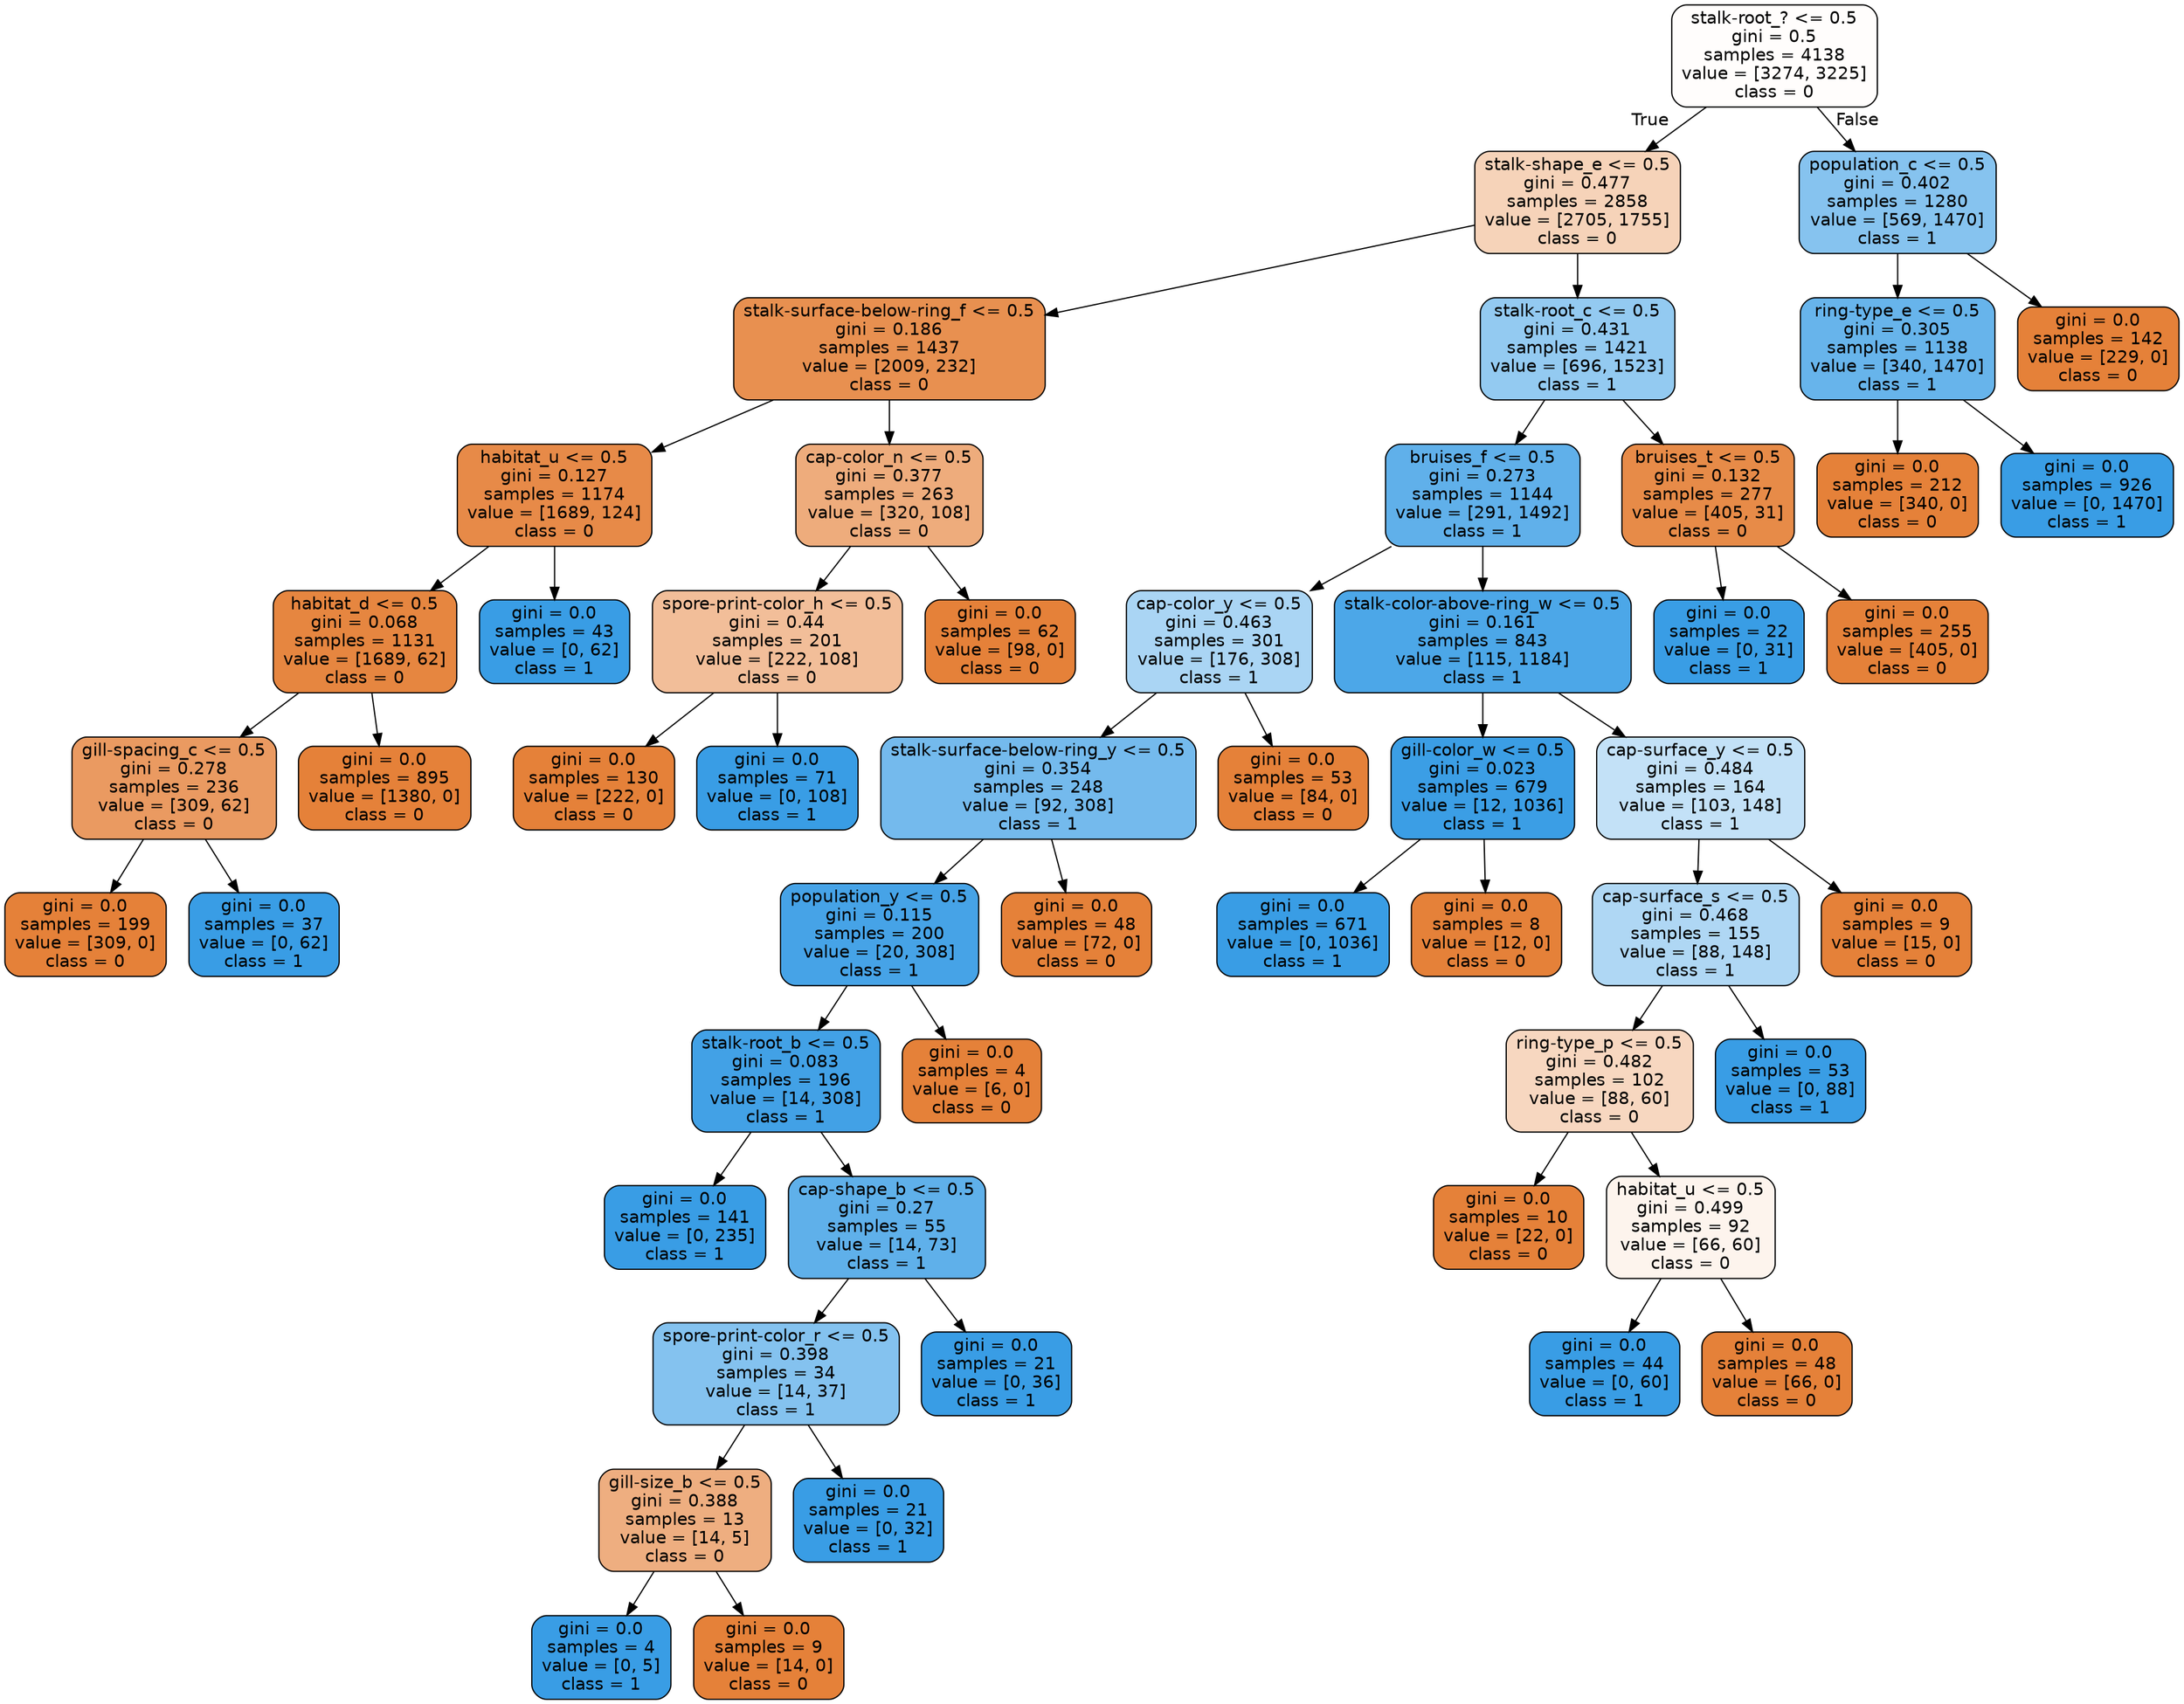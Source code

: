 digraph Tree {
node [shape=box, style="filled, rounded", color="black", fontname="helvetica"] ;
edge [fontname="helvetica"] ;
0 [label="stalk-root_? <= 0.5\ngini = 0.5\nsamples = 4138\nvalue = [3274, 3225]\nclass = 0", fillcolor="#fffdfc"] ;
1 [label="stalk-shape_e <= 0.5\ngini = 0.477\nsamples = 2858\nvalue = [2705, 1755]\nclass = 0", fillcolor="#f6d3b9"] ;
0 -> 1 [labeldistance=2.5, labelangle=45, headlabel="True"] ;
2 [label="stalk-surface-below-ring_f <= 0.5\ngini = 0.186\nsamples = 1437\nvalue = [2009, 232]\nclass = 0", fillcolor="#e89050"] ;
1 -> 2 ;
3 [label="habitat_u <= 0.5\ngini = 0.127\nsamples = 1174\nvalue = [1689, 124]\nclass = 0", fillcolor="#e78a48"] ;
2 -> 3 ;
4 [label="habitat_d <= 0.5\ngini = 0.068\nsamples = 1131\nvalue = [1689, 62]\nclass = 0", fillcolor="#e68640"] ;
3 -> 4 ;
5 [label="gill-spacing_c <= 0.5\ngini = 0.278\nsamples = 236\nvalue = [309, 62]\nclass = 0", fillcolor="#ea9a61"] ;
4 -> 5 ;
6 [label="gini = 0.0\nsamples = 199\nvalue = [309, 0]\nclass = 0", fillcolor="#e58139"] ;
5 -> 6 ;
7 [label="gini = 0.0\nsamples = 37\nvalue = [0, 62]\nclass = 1", fillcolor="#399de5"] ;
5 -> 7 ;
8 [label="gini = 0.0\nsamples = 895\nvalue = [1380, 0]\nclass = 0", fillcolor="#e58139"] ;
4 -> 8 ;
9 [label="gini = 0.0\nsamples = 43\nvalue = [0, 62]\nclass = 1", fillcolor="#399de5"] ;
3 -> 9 ;
10 [label="cap-color_n <= 0.5\ngini = 0.377\nsamples = 263\nvalue = [320, 108]\nclass = 0", fillcolor="#eeac7c"] ;
2 -> 10 ;
11 [label="spore-print-color_h <= 0.5\ngini = 0.44\nsamples = 201\nvalue = [222, 108]\nclass = 0", fillcolor="#f2be99"] ;
10 -> 11 ;
12 [label="gini = 0.0\nsamples = 130\nvalue = [222, 0]\nclass = 0", fillcolor="#e58139"] ;
11 -> 12 ;
13 [label="gini = 0.0\nsamples = 71\nvalue = [0, 108]\nclass = 1", fillcolor="#399de5"] ;
11 -> 13 ;
14 [label="gini = 0.0\nsamples = 62\nvalue = [98, 0]\nclass = 0", fillcolor="#e58139"] ;
10 -> 14 ;
15 [label="stalk-root_c <= 0.5\ngini = 0.431\nsamples = 1421\nvalue = [696, 1523]\nclass = 1", fillcolor="#93caf1"] ;
1 -> 15 ;
16 [label="bruises_f <= 0.5\ngini = 0.273\nsamples = 1144\nvalue = [291, 1492]\nclass = 1", fillcolor="#60b0ea"] ;
15 -> 16 ;
17 [label="cap-color_y <= 0.5\ngini = 0.463\nsamples = 301\nvalue = [176, 308]\nclass = 1", fillcolor="#aad5f4"] ;
16 -> 17 ;
18 [label="stalk-surface-below-ring_y <= 0.5\ngini = 0.354\nsamples = 248\nvalue = [92, 308]\nclass = 1", fillcolor="#74baed"] ;
17 -> 18 ;
19 [label="population_y <= 0.5\ngini = 0.115\nsamples = 200\nvalue = [20, 308]\nclass = 1", fillcolor="#46a3e7"] ;
18 -> 19 ;
20 [label="stalk-root_b <= 0.5\ngini = 0.083\nsamples = 196\nvalue = [14, 308]\nclass = 1", fillcolor="#42a1e6"] ;
19 -> 20 ;
21 [label="gini = 0.0\nsamples = 141\nvalue = [0, 235]\nclass = 1", fillcolor="#399de5"] ;
20 -> 21 ;
22 [label="cap-shape_b <= 0.5\ngini = 0.27\nsamples = 55\nvalue = [14, 73]\nclass = 1", fillcolor="#5fb0ea"] ;
20 -> 22 ;
23 [label="spore-print-color_r <= 0.5\ngini = 0.398\nsamples = 34\nvalue = [14, 37]\nclass = 1", fillcolor="#84c2ef"] ;
22 -> 23 ;
24 [label="gill-size_b <= 0.5\ngini = 0.388\nsamples = 13\nvalue = [14, 5]\nclass = 0", fillcolor="#eeae80"] ;
23 -> 24 ;
25 [label="gini = 0.0\nsamples = 4\nvalue = [0, 5]\nclass = 1", fillcolor="#399de5"] ;
24 -> 25 ;
26 [label="gini = 0.0\nsamples = 9\nvalue = [14, 0]\nclass = 0", fillcolor="#e58139"] ;
24 -> 26 ;
27 [label="gini = 0.0\nsamples = 21\nvalue = [0, 32]\nclass = 1", fillcolor="#399de5"] ;
23 -> 27 ;
28 [label="gini = 0.0\nsamples = 21\nvalue = [0, 36]\nclass = 1", fillcolor="#399de5"] ;
22 -> 28 ;
29 [label="gini = 0.0\nsamples = 4\nvalue = [6, 0]\nclass = 0", fillcolor="#e58139"] ;
19 -> 29 ;
30 [label="gini = 0.0\nsamples = 48\nvalue = [72, 0]\nclass = 0", fillcolor="#e58139"] ;
18 -> 30 ;
31 [label="gini = 0.0\nsamples = 53\nvalue = [84, 0]\nclass = 0", fillcolor="#e58139"] ;
17 -> 31 ;
32 [label="stalk-color-above-ring_w <= 0.5\ngini = 0.161\nsamples = 843\nvalue = [115, 1184]\nclass = 1", fillcolor="#4ca7e8"] ;
16 -> 32 ;
33 [label="gill-color_w <= 0.5\ngini = 0.023\nsamples = 679\nvalue = [12, 1036]\nclass = 1", fillcolor="#3b9ee5"] ;
32 -> 33 ;
34 [label="gini = 0.0\nsamples = 671\nvalue = [0, 1036]\nclass = 1", fillcolor="#399de5"] ;
33 -> 34 ;
35 [label="gini = 0.0\nsamples = 8\nvalue = [12, 0]\nclass = 0", fillcolor="#e58139"] ;
33 -> 35 ;
36 [label="cap-surface_y <= 0.5\ngini = 0.484\nsamples = 164\nvalue = [103, 148]\nclass = 1", fillcolor="#c3e1f7"] ;
32 -> 36 ;
37 [label="cap-surface_s <= 0.5\ngini = 0.468\nsamples = 155\nvalue = [88, 148]\nclass = 1", fillcolor="#afd7f4"] ;
36 -> 37 ;
38 [label="ring-type_p <= 0.5\ngini = 0.482\nsamples = 102\nvalue = [88, 60]\nclass = 0", fillcolor="#f7d7c0"] ;
37 -> 38 ;
39 [label="gini = 0.0\nsamples = 10\nvalue = [22, 0]\nclass = 0", fillcolor="#e58139"] ;
38 -> 39 ;
40 [label="habitat_u <= 0.5\ngini = 0.499\nsamples = 92\nvalue = [66, 60]\nclass = 0", fillcolor="#fdf4ed"] ;
38 -> 40 ;
41 [label="gini = 0.0\nsamples = 44\nvalue = [0, 60]\nclass = 1", fillcolor="#399de5"] ;
40 -> 41 ;
42 [label="gini = 0.0\nsamples = 48\nvalue = [66, 0]\nclass = 0", fillcolor="#e58139"] ;
40 -> 42 ;
43 [label="gini = 0.0\nsamples = 53\nvalue = [0, 88]\nclass = 1", fillcolor="#399de5"] ;
37 -> 43 ;
44 [label="gini = 0.0\nsamples = 9\nvalue = [15, 0]\nclass = 0", fillcolor="#e58139"] ;
36 -> 44 ;
45 [label="bruises_t <= 0.5\ngini = 0.132\nsamples = 277\nvalue = [405, 31]\nclass = 0", fillcolor="#e78b48"] ;
15 -> 45 ;
46 [label="gini = 0.0\nsamples = 22\nvalue = [0, 31]\nclass = 1", fillcolor="#399de5"] ;
45 -> 46 ;
47 [label="gini = 0.0\nsamples = 255\nvalue = [405, 0]\nclass = 0", fillcolor="#e58139"] ;
45 -> 47 ;
48 [label="population_c <= 0.5\ngini = 0.402\nsamples = 1280\nvalue = [569, 1470]\nclass = 1", fillcolor="#86c3ef"] ;
0 -> 48 [labeldistance=2.5, labelangle=-45, headlabel="False"] ;
49 [label="ring-type_e <= 0.5\ngini = 0.305\nsamples = 1138\nvalue = [340, 1470]\nclass = 1", fillcolor="#67b4eb"] ;
48 -> 49 ;
50 [label="gini = 0.0\nsamples = 212\nvalue = [340, 0]\nclass = 0", fillcolor="#e58139"] ;
49 -> 50 ;
51 [label="gini = 0.0\nsamples = 926\nvalue = [0, 1470]\nclass = 1", fillcolor="#399de5"] ;
49 -> 51 ;
52 [label="gini = 0.0\nsamples = 142\nvalue = [229, 0]\nclass = 0", fillcolor="#e58139"] ;
48 -> 52 ;
}